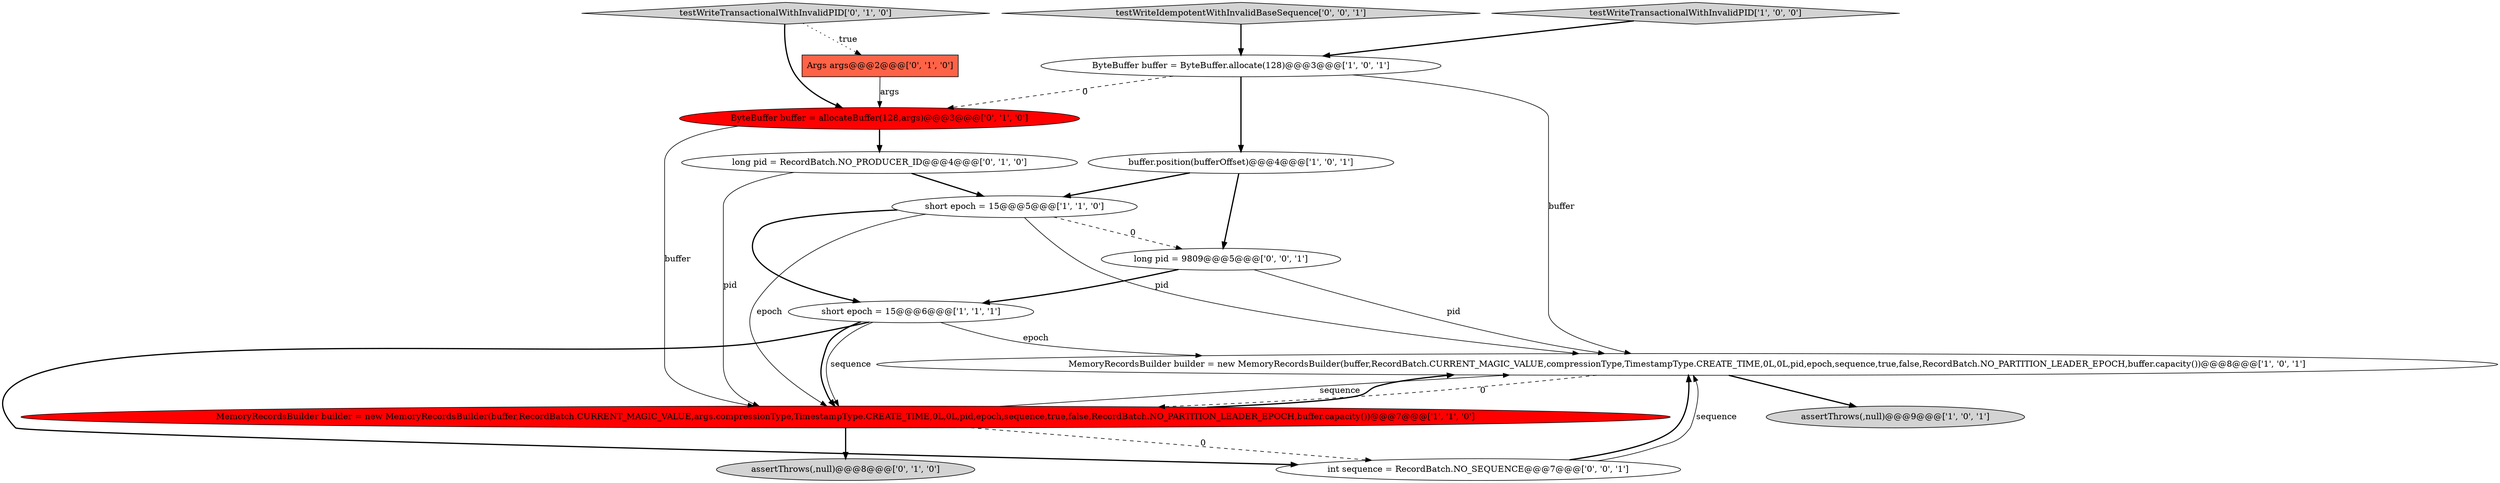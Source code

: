 digraph {
2 [style = filled, label = "ByteBuffer buffer = ByteBuffer.allocate(128)@@@3@@@['1', '0', '1']", fillcolor = white, shape = ellipse image = "AAA0AAABBB1BBB"];
3 [style = filled, label = "short epoch = 15@@@6@@@['1', '1', '1']", fillcolor = white, shape = ellipse image = "AAA0AAABBB1BBB"];
7 [style = filled, label = "MemoryRecordsBuilder builder = new MemoryRecordsBuilder(buffer,RecordBatch.CURRENT_MAGIC_VALUE,compressionType,TimestampType.CREATE_TIME,0L,0L,pid,epoch,sequence,true,false,RecordBatch.NO_PARTITION_LEADER_EPOCH,buffer.capacity())@@@8@@@['1', '0', '1']", fillcolor = white, shape = ellipse image = "AAA0AAABBB1BBB"];
4 [style = filled, label = "assertThrows(,null)@@@9@@@['1', '0', '1']", fillcolor = lightgray, shape = ellipse image = "AAA0AAABBB1BBB"];
15 [style = filled, label = "testWriteIdempotentWithInvalidBaseSequence['0', '0', '1']", fillcolor = lightgray, shape = diamond image = "AAA0AAABBB3BBB"];
8 [style = filled, label = "testWriteTransactionalWithInvalidPID['0', '1', '0']", fillcolor = lightgray, shape = diamond image = "AAA0AAABBB2BBB"];
0 [style = filled, label = "buffer.position(bufferOffset)@@@4@@@['1', '0', '1']", fillcolor = white, shape = ellipse image = "AAA0AAABBB1BBB"];
6 [style = filled, label = "MemoryRecordsBuilder builder = new MemoryRecordsBuilder(buffer,RecordBatch.CURRENT_MAGIC_VALUE,args.compressionType,TimestampType.CREATE_TIME,0L,0L,pid,epoch,sequence,true,false,RecordBatch.NO_PARTITION_LEADER_EPOCH,buffer.capacity())@@@7@@@['1', '1', '0']", fillcolor = red, shape = ellipse image = "AAA1AAABBB1BBB"];
13 [style = filled, label = "long pid = 9809@@@5@@@['0', '0', '1']", fillcolor = white, shape = ellipse image = "AAA0AAABBB3BBB"];
1 [style = filled, label = "short epoch = 15@@@5@@@['1', '1', '0']", fillcolor = white, shape = ellipse image = "AAA0AAABBB1BBB"];
11 [style = filled, label = "Args args@@@2@@@['0', '1', '0']", fillcolor = tomato, shape = box image = "AAA1AAABBB2BBB"];
12 [style = filled, label = "assertThrows(,null)@@@8@@@['0', '1', '0']", fillcolor = lightgray, shape = ellipse image = "AAA0AAABBB2BBB"];
10 [style = filled, label = "long pid = RecordBatch.NO_PRODUCER_ID@@@4@@@['0', '1', '0']", fillcolor = white, shape = ellipse image = "AAA0AAABBB2BBB"];
14 [style = filled, label = "int sequence = RecordBatch.NO_SEQUENCE@@@7@@@['0', '0', '1']", fillcolor = white, shape = ellipse image = "AAA0AAABBB3BBB"];
9 [style = filled, label = "ByteBuffer buffer = allocateBuffer(128,args)@@@3@@@['0', '1', '0']", fillcolor = red, shape = ellipse image = "AAA1AAABBB2BBB"];
5 [style = filled, label = "testWriteTransactionalWithInvalidPID['1', '0', '0']", fillcolor = lightgray, shape = diamond image = "AAA0AAABBB1BBB"];
15->2 [style = bold, label=""];
0->13 [style = bold, label=""];
11->9 [style = solid, label="args"];
3->6 [style = solid, label="sequence"];
10->6 [style = solid, label="pid"];
6->7 [style = solid, label="sequence"];
3->14 [style = bold, label=""];
1->3 [style = bold, label=""];
9->6 [style = solid, label="buffer"];
3->6 [style = bold, label=""];
7->4 [style = bold, label=""];
9->10 [style = bold, label=""];
6->14 [style = dashed, label="0"];
13->7 [style = solid, label="pid"];
14->7 [style = bold, label=""];
1->7 [style = solid, label="pid"];
1->13 [style = dashed, label="0"];
7->6 [style = dashed, label="0"];
5->2 [style = bold, label=""];
2->0 [style = bold, label=""];
1->6 [style = solid, label="epoch"];
13->3 [style = bold, label=""];
2->9 [style = dashed, label="0"];
0->1 [style = bold, label=""];
8->9 [style = bold, label=""];
2->7 [style = solid, label="buffer"];
14->7 [style = solid, label="sequence"];
8->11 [style = dotted, label="true"];
6->7 [style = bold, label=""];
10->1 [style = bold, label=""];
3->7 [style = solid, label="epoch"];
6->12 [style = bold, label=""];
}
